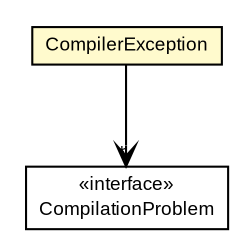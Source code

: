 #!/usr/local/bin/dot
#
# Class diagram 
# Generated by UMLGraph version R5_6-24-gf6e263 (http://www.umlgraph.org/)
#

digraph G {
	edge [fontname="arial",fontsize=10,labelfontname="arial",labelfontsize=10];
	node [fontname="arial",fontsize=10,shape=plaintext];
	nodesep=0.25;
	ranksep=0.5;
	// com.google.code.sbt.compiler.api.CompilerException
	c119 [label=<<table title="com.google.code.sbt.compiler.api.CompilerException" border="0" cellborder="1" cellspacing="0" cellpadding="2" port="p" bgcolor="lemonChiffon" href="./CompilerException.html">
		<tr><td><table border="0" cellspacing="0" cellpadding="1">
<tr><td align="center" balign="center"> CompilerException </td></tr>
		</table></td></tr>
		</table>>, URL="./CompilerException.html", fontname="arial", fontcolor="black", fontsize=9.0];
	// com.google.code.sbt.compiler.api.CompilationProblem
	c122 [label=<<table title="com.google.code.sbt.compiler.api.CompilationProblem" border="0" cellborder="1" cellspacing="0" cellpadding="2" port="p" href="./CompilationProblem.html">
		<tr><td><table border="0" cellspacing="0" cellpadding="1">
<tr><td align="center" balign="center"> &#171;interface&#187; </td></tr>
<tr><td align="center" balign="center"> CompilationProblem </td></tr>
		</table></td></tr>
		</table>>, URL="./CompilationProblem.html", fontname="arial", fontcolor="black", fontsize=9.0];
	// com.google.code.sbt.compiler.api.CompilerException NAVASSOC com.google.code.sbt.compiler.api.CompilationProblem
	c119:p -> c122:p [taillabel="", label="", headlabel="*", fontname="arial", fontcolor="black", fontsize=10.0, color="black", arrowhead=open];
}

